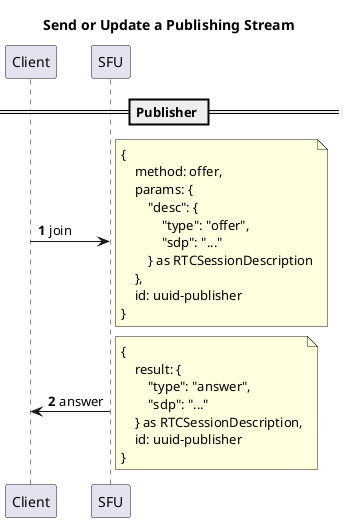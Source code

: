 @startuml
'https://plantuml.com/sequence-diagram

title Send or Update a Publishing Stream

autonumber
== Publisher ==
Client -> SFU: join
note right
{
    method: offer,
    params: {
        "desc": {
            "type": "offer",
            "sdp": "..."
        } as RTCSessionDescription
    },
    id: uuid-publisher
}
end note

SFU -> Client: answer
note right
{
    result: {
        "type": "answer",
        "sdp": "..."
    } as RTCSessionDescription,
    id: uuid-publisher
}
end note

@enduml